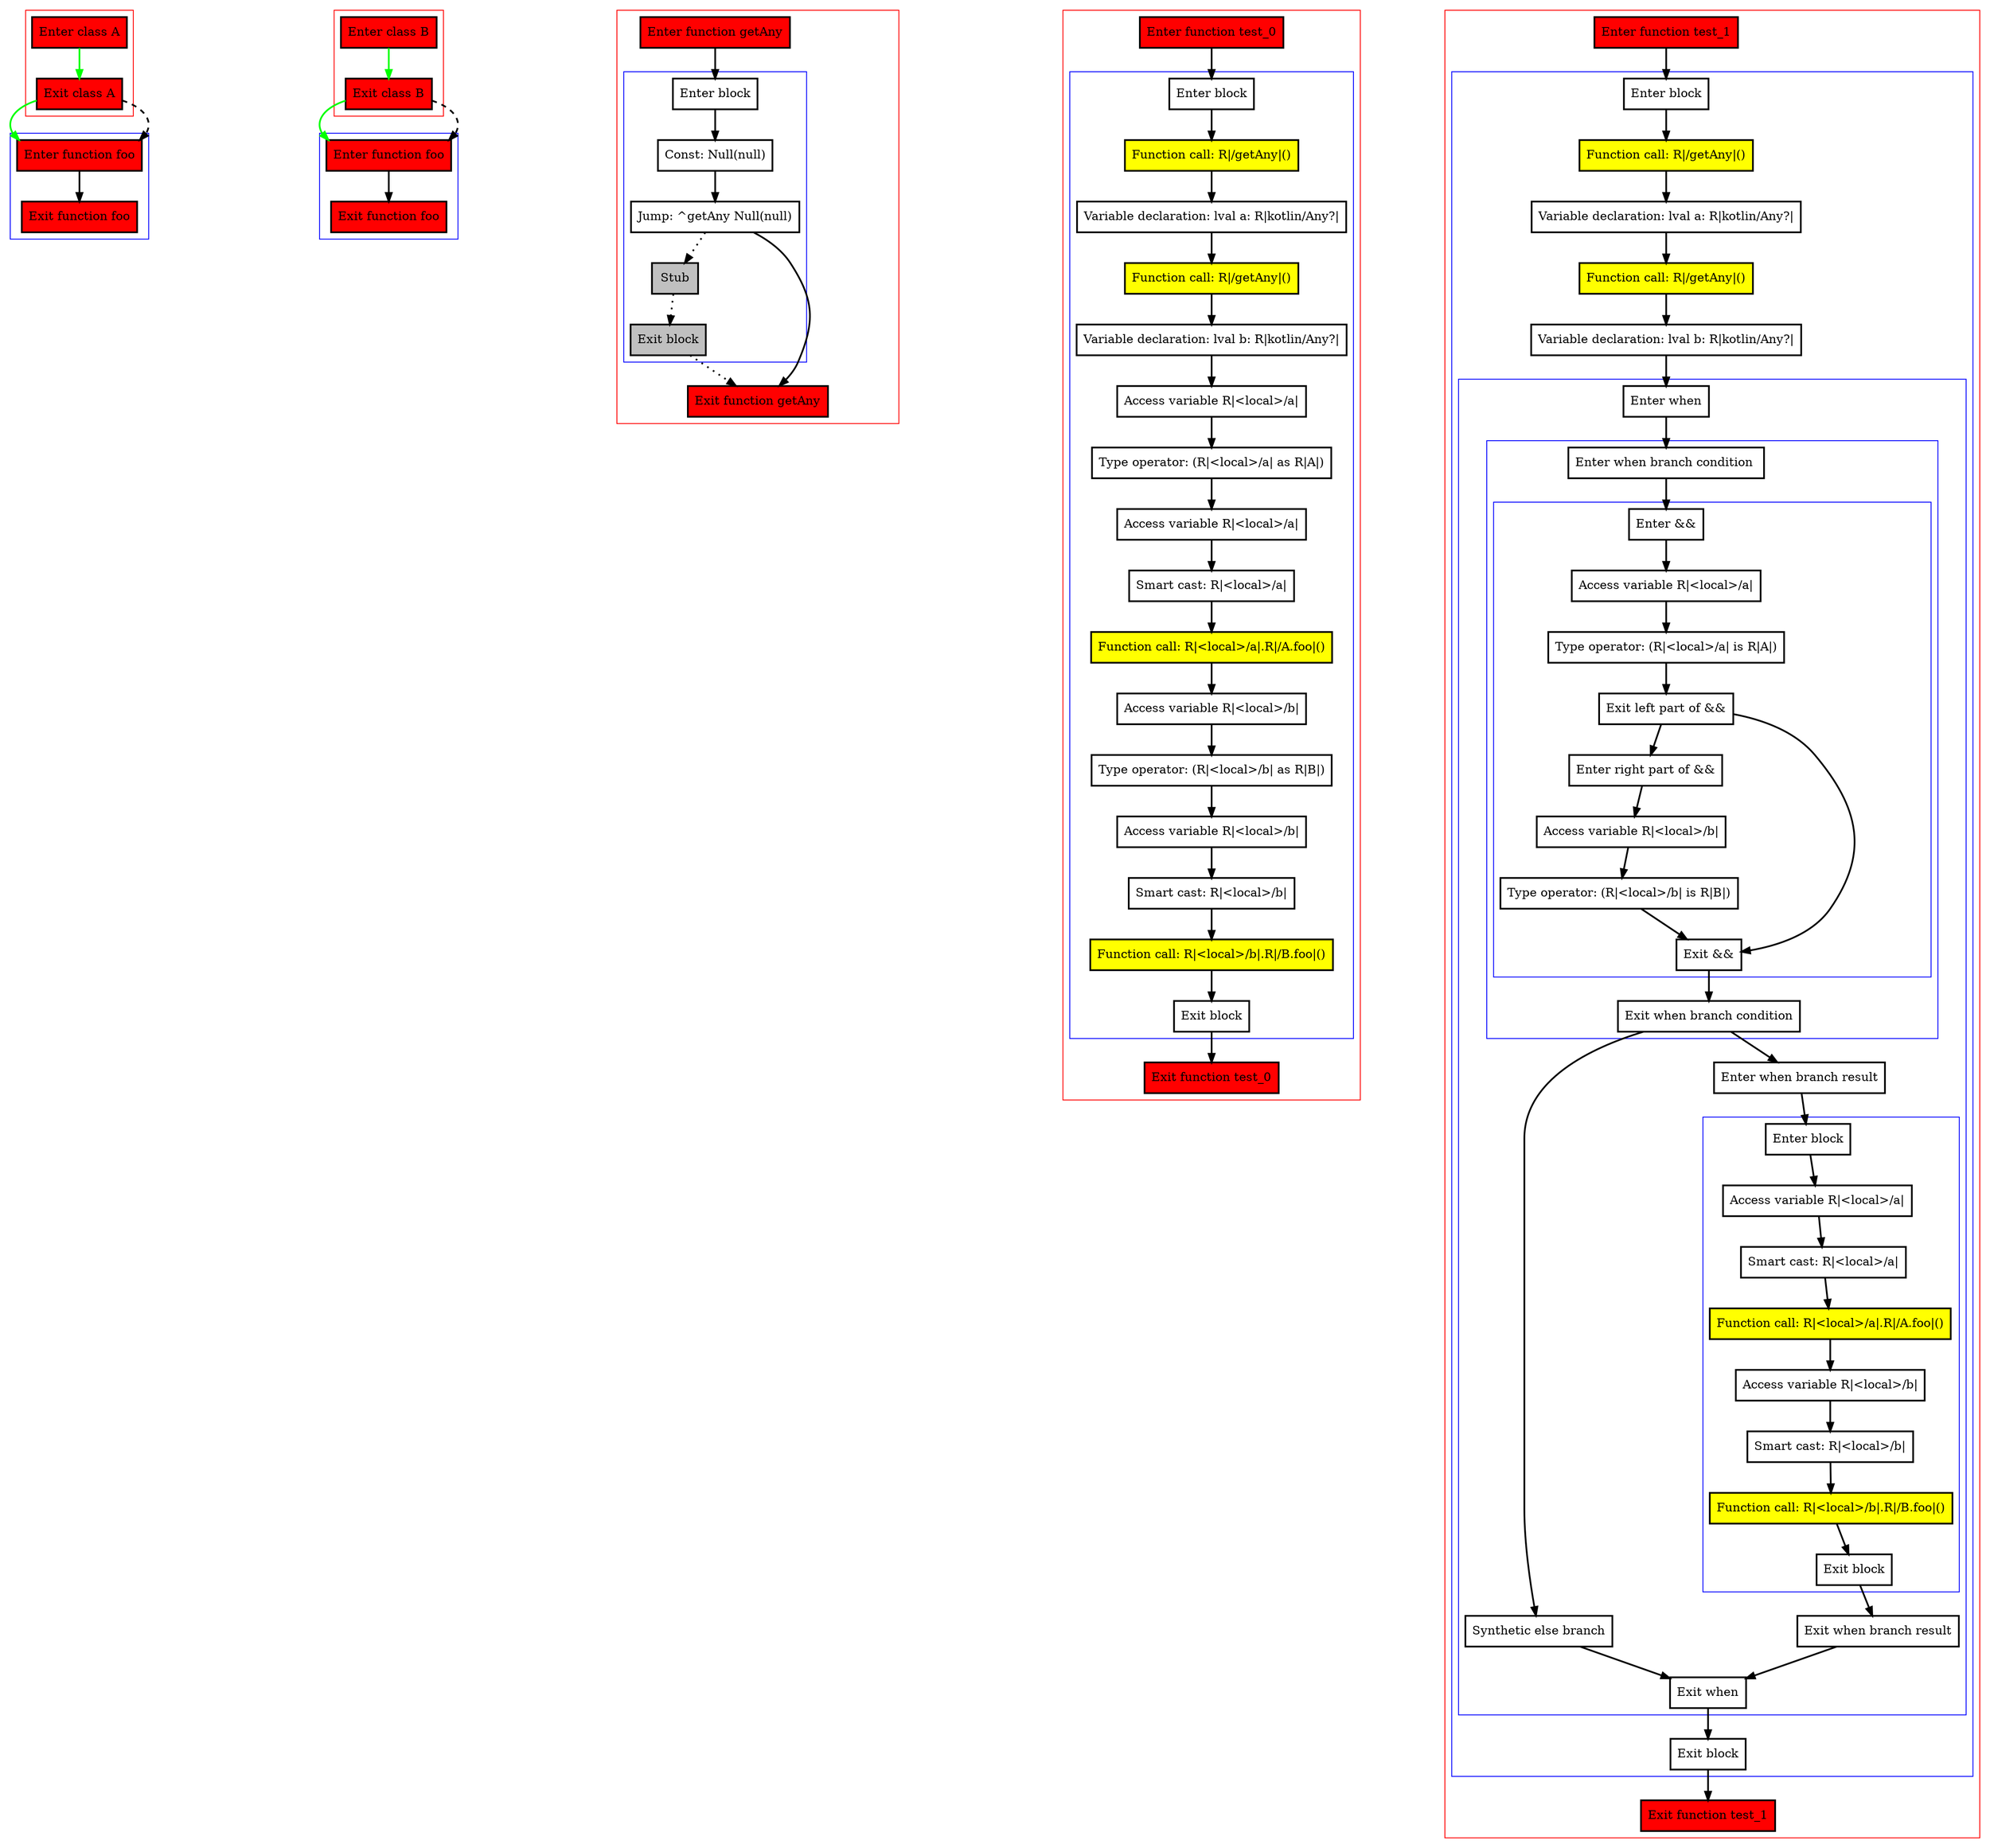 digraph multipleCasts_kt {
    graph [nodesep=3]
    node [shape=box penwidth=2]
    edge [penwidth=2]

    subgraph cluster_0 {
        color=red
        2 [label="Enter class A" style="filled" fillcolor=red];
        3 [label="Exit class A" style="filled" fillcolor=red];
    }
    subgraph cluster_1 {
        color=blue
        0 [label="Enter function foo" style="filled" fillcolor=red];
        1 [label="Exit function foo" style="filled" fillcolor=red];
    }
    2 -> {3} [color=green];
    3 -> {0} [color=green];
    3 -> {0} [style=dashed];
    0 -> {1};

    subgraph cluster_2 {
        color=red
        6 [label="Enter class B" style="filled" fillcolor=red];
        7 [label="Exit class B" style="filled" fillcolor=red];
    }
    subgraph cluster_3 {
        color=blue
        4 [label="Enter function foo" style="filled" fillcolor=red];
        5 [label="Exit function foo" style="filled" fillcolor=red];
    }
    6 -> {7} [color=green];
    7 -> {4} [color=green];
    7 -> {4} [style=dashed];
    4 -> {5};

    subgraph cluster_4 {
        color=red
        8 [label="Enter function getAny" style="filled" fillcolor=red];
        subgraph cluster_5 {
            color=blue
            9 [label="Enter block"];
            10 [label="Const: Null(null)"];
            11 [label="Jump: ^getAny Null(null)"];
            12 [label="Stub" style="filled" fillcolor=gray];
            13 [label="Exit block" style="filled" fillcolor=gray];
        }
        14 [label="Exit function getAny" style="filled" fillcolor=red];
    }
    8 -> {9};
    9 -> {10};
    10 -> {11};
    11 -> {14};
    11 -> {12} [style=dotted];
    12 -> {13} [style=dotted];
    13 -> {14} [style=dotted];

    subgraph cluster_6 {
        color=red
        15 [label="Enter function test_0" style="filled" fillcolor=red];
        subgraph cluster_7 {
            color=blue
            16 [label="Enter block"];
            17 [label="Function call: R|/getAny|()" style="filled" fillcolor=yellow];
            18 [label="Variable declaration: lval a: R|kotlin/Any?|"];
            19 [label="Function call: R|/getAny|()" style="filled" fillcolor=yellow];
            20 [label="Variable declaration: lval b: R|kotlin/Any?|"];
            21 [label="Access variable R|<local>/a|"];
            22 [label="Type operator: (R|<local>/a| as R|A|)"];
            23 [label="Access variable R|<local>/a|"];
            24 [label="Smart cast: R|<local>/a|"];
            25 [label="Function call: R|<local>/a|.R|/A.foo|()" style="filled" fillcolor=yellow];
            26 [label="Access variable R|<local>/b|"];
            27 [label="Type operator: (R|<local>/b| as R|B|)"];
            28 [label="Access variable R|<local>/b|"];
            29 [label="Smart cast: R|<local>/b|"];
            30 [label="Function call: R|<local>/b|.R|/B.foo|()" style="filled" fillcolor=yellow];
            31 [label="Exit block"];
        }
        32 [label="Exit function test_0" style="filled" fillcolor=red];
    }
    15 -> {16};
    16 -> {17};
    17 -> {18};
    18 -> {19};
    19 -> {20};
    20 -> {21};
    21 -> {22};
    22 -> {23};
    23 -> {24};
    24 -> {25};
    25 -> {26};
    26 -> {27};
    27 -> {28};
    28 -> {29};
    29 -> {30};
    30 -> {31};
    31 -> {32};

    subgraph cluster_8 {
        color=red
        33 [label="Enter function test_1" style="filled" fillcolor=red];
        subgraph cluster_9 {
            color=blue
            34 [label="Enter block"];
            35 [label="Function call: R|/getAny|()" style="filled" fillcolor=yellow];
            36 [label="Variable declaration: lval a: R|kotlin/Any?|"];
            37 [label="Function call: R|/getAny|()" style="filled" fillcolor=yellow];
            38 [label="Variable declaration: lval b: R|kotlin/Any?|"];
            subgraph cluster_10 {
                color=blue
                39 [label="Enter when"];
                subgraph cluster_11 {
                    color=blue
                    40 [label="Enter when branch condition "];
                    subgraph cluster_12 {
                        color=blue
                        41 [label="Enter &&"];
                        42 [label="Access variable R|<local>/a|"];
                        43 [label="Type operator: (R|<local>/a| is R|A|)"];
                        44 [label="Exit left part of &&"];
                        45 [label="Enter right part of &&"];
                        46 [label="Access variable R|<local>/b|"];
                        47 [label="Type operator: (R|<local>/b| is R|B|)"];
                        48 [label="Exit &&"];
                    }
                    49 [label="Exit when branch condition"];
                }
                50 [label="Synthetic else branch"];
                51 [label="Enter when branch result"];
                subgraph cluster_13 {
                    color=blue
                    52 [label="Enter block"];
                    53 [label="Access variable R|<local>/a|"];
                    54 [label="Smart cast: R|<local>/a|"];
                    55 [label="Function call: R|<local>/a|.R|/A.foo|()" style="filled" fillcolor=yellow];
                    56 [label="Access variable R|<local>/b|"];
                    57 [label="Smart cast: R|<local>/b|"];
                    58 [label="Function call: R|<local>/b|.R|/B.foo|()" style="filled" fillcolor=yellow];
                    59 [label="Exit block"];
                }
                60 [label="Exit when branch result"];
                61 [label="Exit when"];
            }
            62 [label="Exit block"];
        }
        63 [label="Exit function test_1" style="filled" fillcolor=red];
    }
    33 -> {34};
    34 -> {35};
    35 -> {36};
    36 -> {37};
    37 -> {38};
    38 -> {39};
    39 -> {40};
    40 -> {41};
    41 -> {42};
    42 -> {43};
    43 -> {44};
    44 -> {45 48};
    45 -> {46};
    46 -> {47};
    47 -> {48};
    48 -> {49};
    49 -> {50 51};
    50 -> {61};
    51 -> {52};
    52 -> {53};
    53 -> {54};
    54 -> {55};
    55 -> {56};
    56 -> {57};
    57 -> {58};
    58 -> {59};
    59 -> {60};
    60 -> {61};
    61 -> {62};
    62 -> {63};

}
